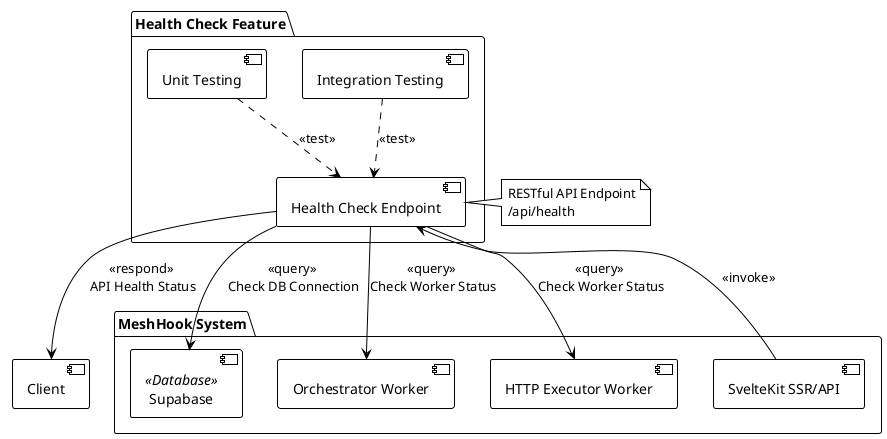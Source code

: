 @startuml
!theme plain

package "MeshHook System" {
    [SvelteKit SSR/API] as SvelteKit
    [Supabase] <<Database>> as Supabase
    [Orchestrator Worker] as Orchestrator
    [HTTP Executor Worker] as HTTPExecutor
}

package "Health Check Feature" {
    [Health Check Endpoint] as HealthCheck
    [Integration Testing] as IntegrationTest
    [Unit Testing] as UnitTest
}

SvelteKit --> HealthCheck : <<invoke>>
HealthCheck --> Supabase : <<query>> \nCheck DB Connection
HealthCheck --> Orchestrator : <<query>> \nCheck Worker Status
HealthCheck --> HTTPExecutor : <<query>> \nCheck Worker Status
HealthCheck --> [Client] : <<respond>> \nAPI Health Status

IntegrationTest .down.> HealthCheck : <<test>>
UnitTest .down.> HealthCheck : <<test>>

note right of HealthCheck : RESTful API Endpoint\n/api/health

@enduml
